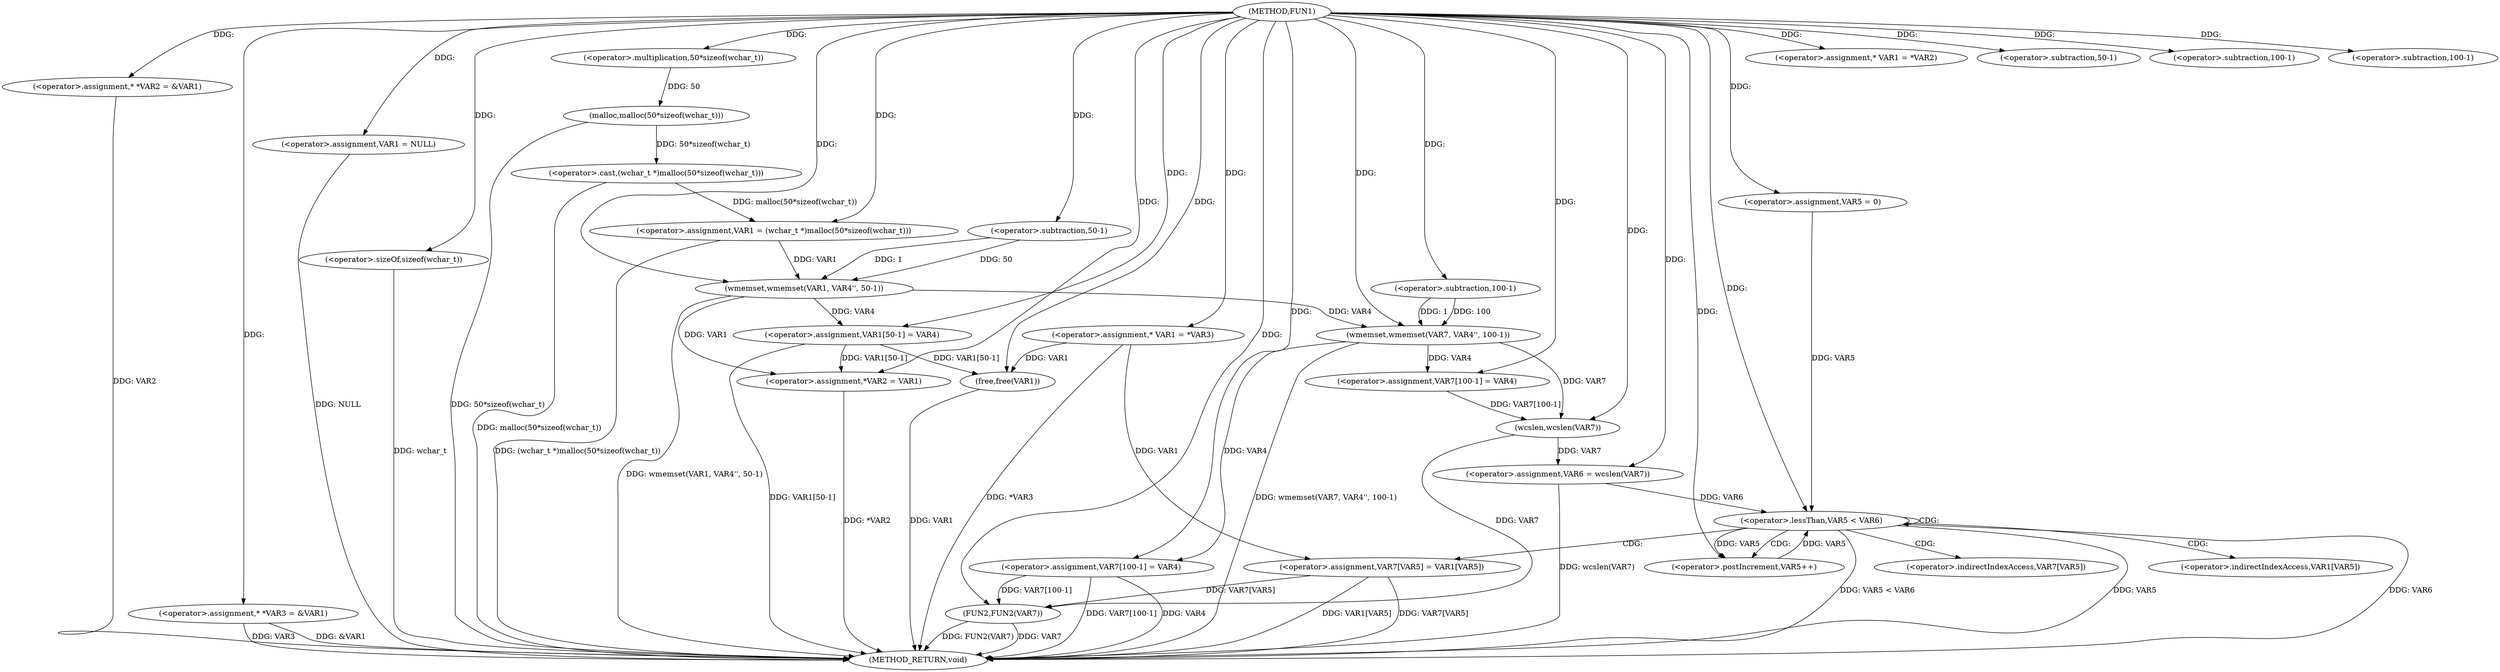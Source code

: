 digraph FUN1 {  
"1000100" [label = "(METHOD,FUN1)" ]
"1000203" [label = "(METHOD_RETURN,void)" ]
"1000104" [label = "(<operator>.assignment,* *VAR2 = &VAR1)" ]
"1000109" [label = "(<operator>.assignment,* *VAR3 = &VAR1)" ]
"1000113" [label = "(<operator>.assignment,VAR1 = NULL)" ]
"1000118" [label = "(<operator>.assignment,* VAR1 = *VAR2)" ]
"1000122" [label = "(<operator>.assignment,VAR1 = (wchar_t *)malloc(50*sizeof(wchar_t)))" ]
"1000124" [label = "(<operator>.cast,(wchar_t *)malloc(50*sizeof(wchar_t)))" ]
"1000126" [label = "(malloc,malloc(50*sizeof(wchar_t)))" ]
"1000127" [label = "(<operator>.multiplication,50*sizeof(wchar_t))" ]
"1000129" [label = "(<operator>.sizeOf,sizeof(wchar_t))" ]
"1000131" [label = "(wmemset,wmemset(VAR1, VAR4'', 50-1))" ]
"1000134" [label = "(<operator>.subtraction,50-1)" ]
"1000137" [label = "(<operator>.assignment,VAR1[50-1] = VAR4)" ]
"1000140" [label = "(<operator>.subtraction,50-1)" ]
"1000144" [label = "(<operator>.assignment,*VAR2 = VAR1)" ]
"1000150" [label = "(<operator>.assignment,* VAR1 = *VAR3)" ]
"1000158" [label = "(wmemset,wmemset(VAR7, VAR4'', 100-1))" ]
"1000161" [label = "(<operator>.subtraction,100-1)" ]
"1000164" [label = "(<operator>.assignment,VAR7[100-1] = VAR4)" ]
"1000167" [label = "(<operator>.subtraction,100-1)" ]
"1000171" [label = "(<operator>.assignment,VAR6 = wcslen(VAR7))" ]
"1000173" [label = "(wcslen,wcslen(VAR7))" ]
"1000176" [label = "(<operator>.assignment,VAR5 = 0)" ]
"1000179" [label = "(<operator>.lessThan,VAR5 < VAR6)" ]
"1000182" [label = "(<operator>.postIncrement,VAR5++)" ]
"1000185" [label = "(<operator>.assignment,VAR7[VAR5] = VAR1[VAR5])" ]
"1000192" [label = "(<operator>.assignment,VAR7[100-1] = VAR4)" ]
"1000195" [label = "(<operator>.subtraction,100-1)" ]
"1000199" [label = "(FUN2,FUN2(VAR7))" ]
"1000201" [label = "(free,free(VAR1))" ]
"1000186" [label = "(<operator>.indirectIndexAccess,VAR7[VAR5])" ]
"1000189" [label = "(<operator>.indirectIndexAccess,VAR1[VAR5])" ]
  "1000199" -> "1000203"  [ label = "DDG: VAR7"] 
  "1000104" -> "1000203"  [ label = "DDG: VAR2"] 
  "1000185" -> "1000203"  [ label = "DDG: VAR1[VAR5]"] 
  "1000179" -> "1000203"  [ label = "DDG: VAR6"] 
  "1000126" -> "1000203"  [ label = "DDG: 50*sizeof(wchar_t)"] 
  "1000199" -> "1000203"  [ label = "DDG: FUN2(VAR7)"] 
  "1000137" -> "1000203"  [ label = "DDG: VAR1[50-1]"] 
  "1000129" -> "1000203"  [ label = "DDG: wchar_t"] 
  "1000185" -> "1000203"  [ label = "DDG: VAR7[VAR5]"] 
  "1000124" -> "1000203"  [ label = "DDG: malloc(50*sizeof(wchar_t))"] 
  "1000179" -> "1000203"  [ label = "DDG: VAR5 < VAR6"] 
  "1000150" -> "1000203"  [ label = "DDG: *VAR3"] 
  "1000158" -> "1000203"  [ label = "DDG: wmemset(VAR7, VAR4'', 100-1)"] 
  "1000113" -> "1000203"  [ label = "DDG: NULL"] 
  "1000179" -> "1000203"  [ label = "DDG: VAR5"] 
  "1000192" -> "1000203"  [ label = "DDG: VAR7[100-1]"] 
  "1000109" -> "1000203"  [ label = "DDG: VAR3"] 
  "1000171" -> "1000203"  [ label = "DDG: wcslen(VAR7)"] 
  "1000144" -> "1000203"  [ label = "DDG: *VAR2"] 
  "1000109" -> "1000203"  [ label = "DDG: &VAR1"] 
  "1000122" -> "1000203"  [ label = "DDG: (wchar_t *)malloc(50*sizeof(wchar_t))"] 
  "1000192" -> "1000203"  [ label = "DDG: VAR4"] 
  "1000131" -> "1000203"  [ label = "DDG: wmemset(VAR1, VAR4'', 50-1)"] 
  "1000201" -> "1000203"  [ label = "DDG: VAR1"] 
  "1000100" -> "1000104"  [ label = "DDG: "] 
  "1000100" -> "1000109"  [ label = "DDG: "] 
  "1000100" -> "1000113"  [ label = "DDG: "] 
  "1000100" -> "1000118"  [ label = "DDG: "] 
  "1000124" -> "1000122"  [ label = "DDG: malloc(50*sizeof(wchar_t))"] 
  "1000100" -> "1000122"  [ label = "DDG: "] 
  "1000126" -> "1000124"  [ label = "DDG: 50*sizeof(wchar_t)"] 
  "1000127" -> "1000126"  [ label = "DDG: 50"] 
  "1000100" -> "1000127"  [ label = "DDG: "] 
  "1000100" -> "1000129"  [ label = "DDG: "] 
  "1000122" -> "1000131"  [ label = "DDG: VAR1"] 
  "1000100" -> "1000131"  [ label = "DDG: "] 
  "1000134" -> "1000131"  [ label = "DDG: 50"] 
  "1000134" -> "1000131"  [ label = "DDG: 1"] 
  "1000100" -> "1000134"  [ label = "DDG: "] 
  "1000131" -> "1000137"  [ label = "DDG: VAR4"] 
  "1000100" -> "1000137"  [ label = "DDG: "] 
  "1000100" -> "1000140"  [ label = "DDG: "] 
  "1000131" -> "1000144"  [ label = "DDG: VAR1"] 
  "1000137" -> "1000144"  [ label = "DDG: VAR1[50-1]"] 
  "1000100" -> "1000144"  [ label = "DDG: "] 
  "1000100" -> "1000150"  [ label = "DDG: "] 
  "1000100" -> "1000158"  [ label = "DDG: "] 
  "1000131" -> "1000158"  [ label = "DDG: VAR4"] 
  "1000161" -> "1000158"  [ label = "DDG: 100"] 
  "1000161" -> "1000158"  [ label = "DDG: 1"] 
  "1000100" -> "1000161"  [ label = "DDG: "] 
  "1000158" -> "1000164"  [ label = "DDG: VAR4"] 
  "1000100" -> "1000164"  [ label = "DDG: "] 
  "1000100" -> "1000167"  [ label = "DDG: "] 
  "1000173" -> "1000171"  [ label = "DDG: VAR7"] 
  "1000100" -> "1000171"  [ label = "DDG: "] 
  "1000158" -> "1000173"  [ label = "DDG: VAR7"] 
  "1000164" -> "1000173"  [ label = "DDG: VAR7[100-1]"] 
  "1000100" -> "1000173"  [ label = "DDG: "] 
  "1000100" -> "1000176"  [ label = "DDG: "] 
  "1000176" -> "1000179"  [ label = "DDG: VAR5"] 
  "1000182" -> "1000179"  [ label = "DDG: VAR5"] 
  "1000100" -> "1000179"  [ label = "DDG: "] 
  "1000171" -> "1000179"  [ label = "DDG: VAR6"] 
  "1000179" -> "1000182"  [ label = "DDG: VAR5"] 
  "1000100" -> "1000182"  [ label = "DDG: "] 
  "1000150" -> "1000185"  [ label = "DDG: VAR1"] 
  "1000100" -> "1000192"  [ label = "DDG: "] 
  "1000158" -> "1000192"  [ label = "DDG: VAR4"] 
  "1000100" -> "1000195"  [ label = "DDG: "] 
  "1000185" -> "1000199"  [ label = "DDG: VAR7[VAR5]"] 
  "1000192" -> "1000199"  [ label = "DDG: VAR7[100-1]"] 
  "1000173" -> "1000199"  [ label = "DDG: VAR7"] 
  "1000100" -> "1000199"  [ label = "DDG: "] 
  "1000150" -> "1000201"  [ label = "DDG: VAR1"] 
  "1000137" -> "1000201"  [ label = "DDG: VAR1[50-1]"] 
  "1000100" -> "1000201"  [ label = "DDG: "] 
  "1000179" -> "1000179"  [ label = "CDG: "] 
  "1000179" -> "1000182"  [ label = "CDG: "] 
  "1000179" -> "1000186"  [ label = "CDG: "] 
  "1000179" -> "1000189"  [ label = "CDG: "] 
  "1000179" -> "1000185"  [ label = "CDG: "] 
}
